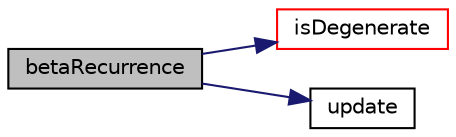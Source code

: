 digraph "betaRecurrence"
{
  bgcolor="transparent";
  edge [fontname="Helvetica",fontsize="10",labelfontname="Helvetica",labelfontsize="10"];
  node [fontname="Helvetica",fontsize="10",shape=record];
  rankdir="LR";
  Node1 [label="betaRecurrence",height=0.2,width=0.4,color="black", fillcolor="grey75", style="filled", fontcolor="black"];
  Node1 -> Node2 [color="midnightblue",fontsize="10",style="solid",fontname="Helvetica"];
  Node2 [label="isDegenerate",height=0.2,width=0.4,color="red",URL="$a00070.html#a3049a5df266d0671853f077acf4c6975",tooltip="Returns degenerate status of the moment set. "];
  Node1 -> Node3 [color="midnightblue",fontsize="10",style="solid",fontname="Helvetica"];
  Node3 [label="update",height=0.2,width=0.4,color="black",URL="$a00070.html#ab2d663e44a31918ddbad847b7894b995",tooltip="Update moments from the corresponding quadrature. "];
}
